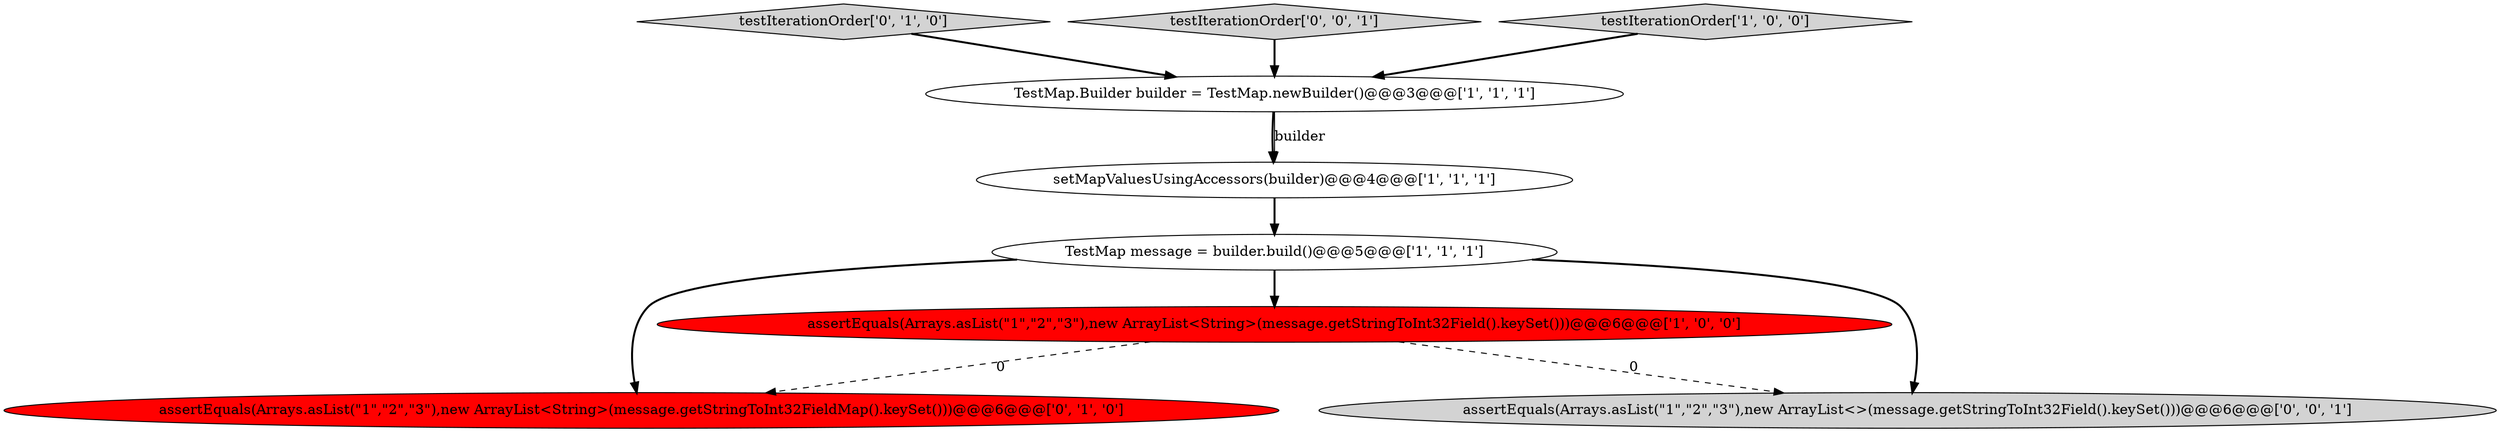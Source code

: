 digraph {
6 [style = filled, label = "testIterationOrder['0', '1', '0']", fillcolor = lightgray, shape = diamond image = "AAA0AAABBB2BBB"];
7 [style = filled, label = "testIterationOrder['0', '0', '1']", fillcolor = lightgray, shape = diamond image = "AAA0AAABBB3BBB"];
2 [style = filled, label = "TestMap message = builder.build()@@@5@@@['1', '1', '1']", fillcolor = white, shape = ellipse image = "AAA0AAABBB1BBB"];
3 [style = filled, label = "assertEquals(Arrays.asList(\"1\",\"2\",\"3\"),new ArrayList<String>(message.getStringToInt32Field().keySet()))@@@6@@@['1', '0', '0']", fillcolor = red, shape = ellipse image = "AAA1AAABBB1BBB"];
5 [style = filled, label = "assertEquals(Arrays.asList(\"1\",\"2\",\"3\"),new ArrayList<String>(message.getStringToInt32FieldMap().keySet()))@@@6@@@['0', '1', '0']", fillcolor = red, shape = ellipse image = "AAA1AAABBB2BBB"];
1 [style = filled, label = "setMapValuesUsingAccessors(builder)@@@4@@@['1', '1', '1']", fillcolor = white, shape = ellipse image = "AAA0AAABBB1BBB"];
4 [style = filled, label = "TestMap.Builder builder = TestMap.newBuilder()@@@3@@@['1', '1', '1']", fillcolor = white, shape = ellipse image = "AAA0AAABBB1BBB"];
8 [style = filled, label = "assertEquals(Arrays.asList(\"1\",\"2\",\"3\"),new ArrayList<>(message.getStringToInt32Field().keySet()))@@@6@@@['0', '0', '1']", fillcolor = lightgray, shape = ellipse image = "AAA0AAABBB3BBB"];
0 [style = filled, label = "testIterationOrder['1', '0', '0']", fillcolor = lightgray, shape = diamond image = "AAA0AAABBB1BBB"];
3->5 [style = dashed, label="0"];
3->8 [style = dashed, label="0"];
6->4 [style = bold, label=""];
1->2 [style = bold, label=""];
4->1 [style = bold, label=""];
4->1 [style = solid, label="builder"];
7->4 [style = bold, label=""];
0->4 [style = bold, label=""];
2->3 [style = bold, label=""];
2->8 [style = bold, label=""];
2->5 [style = bold, label=""];
}
